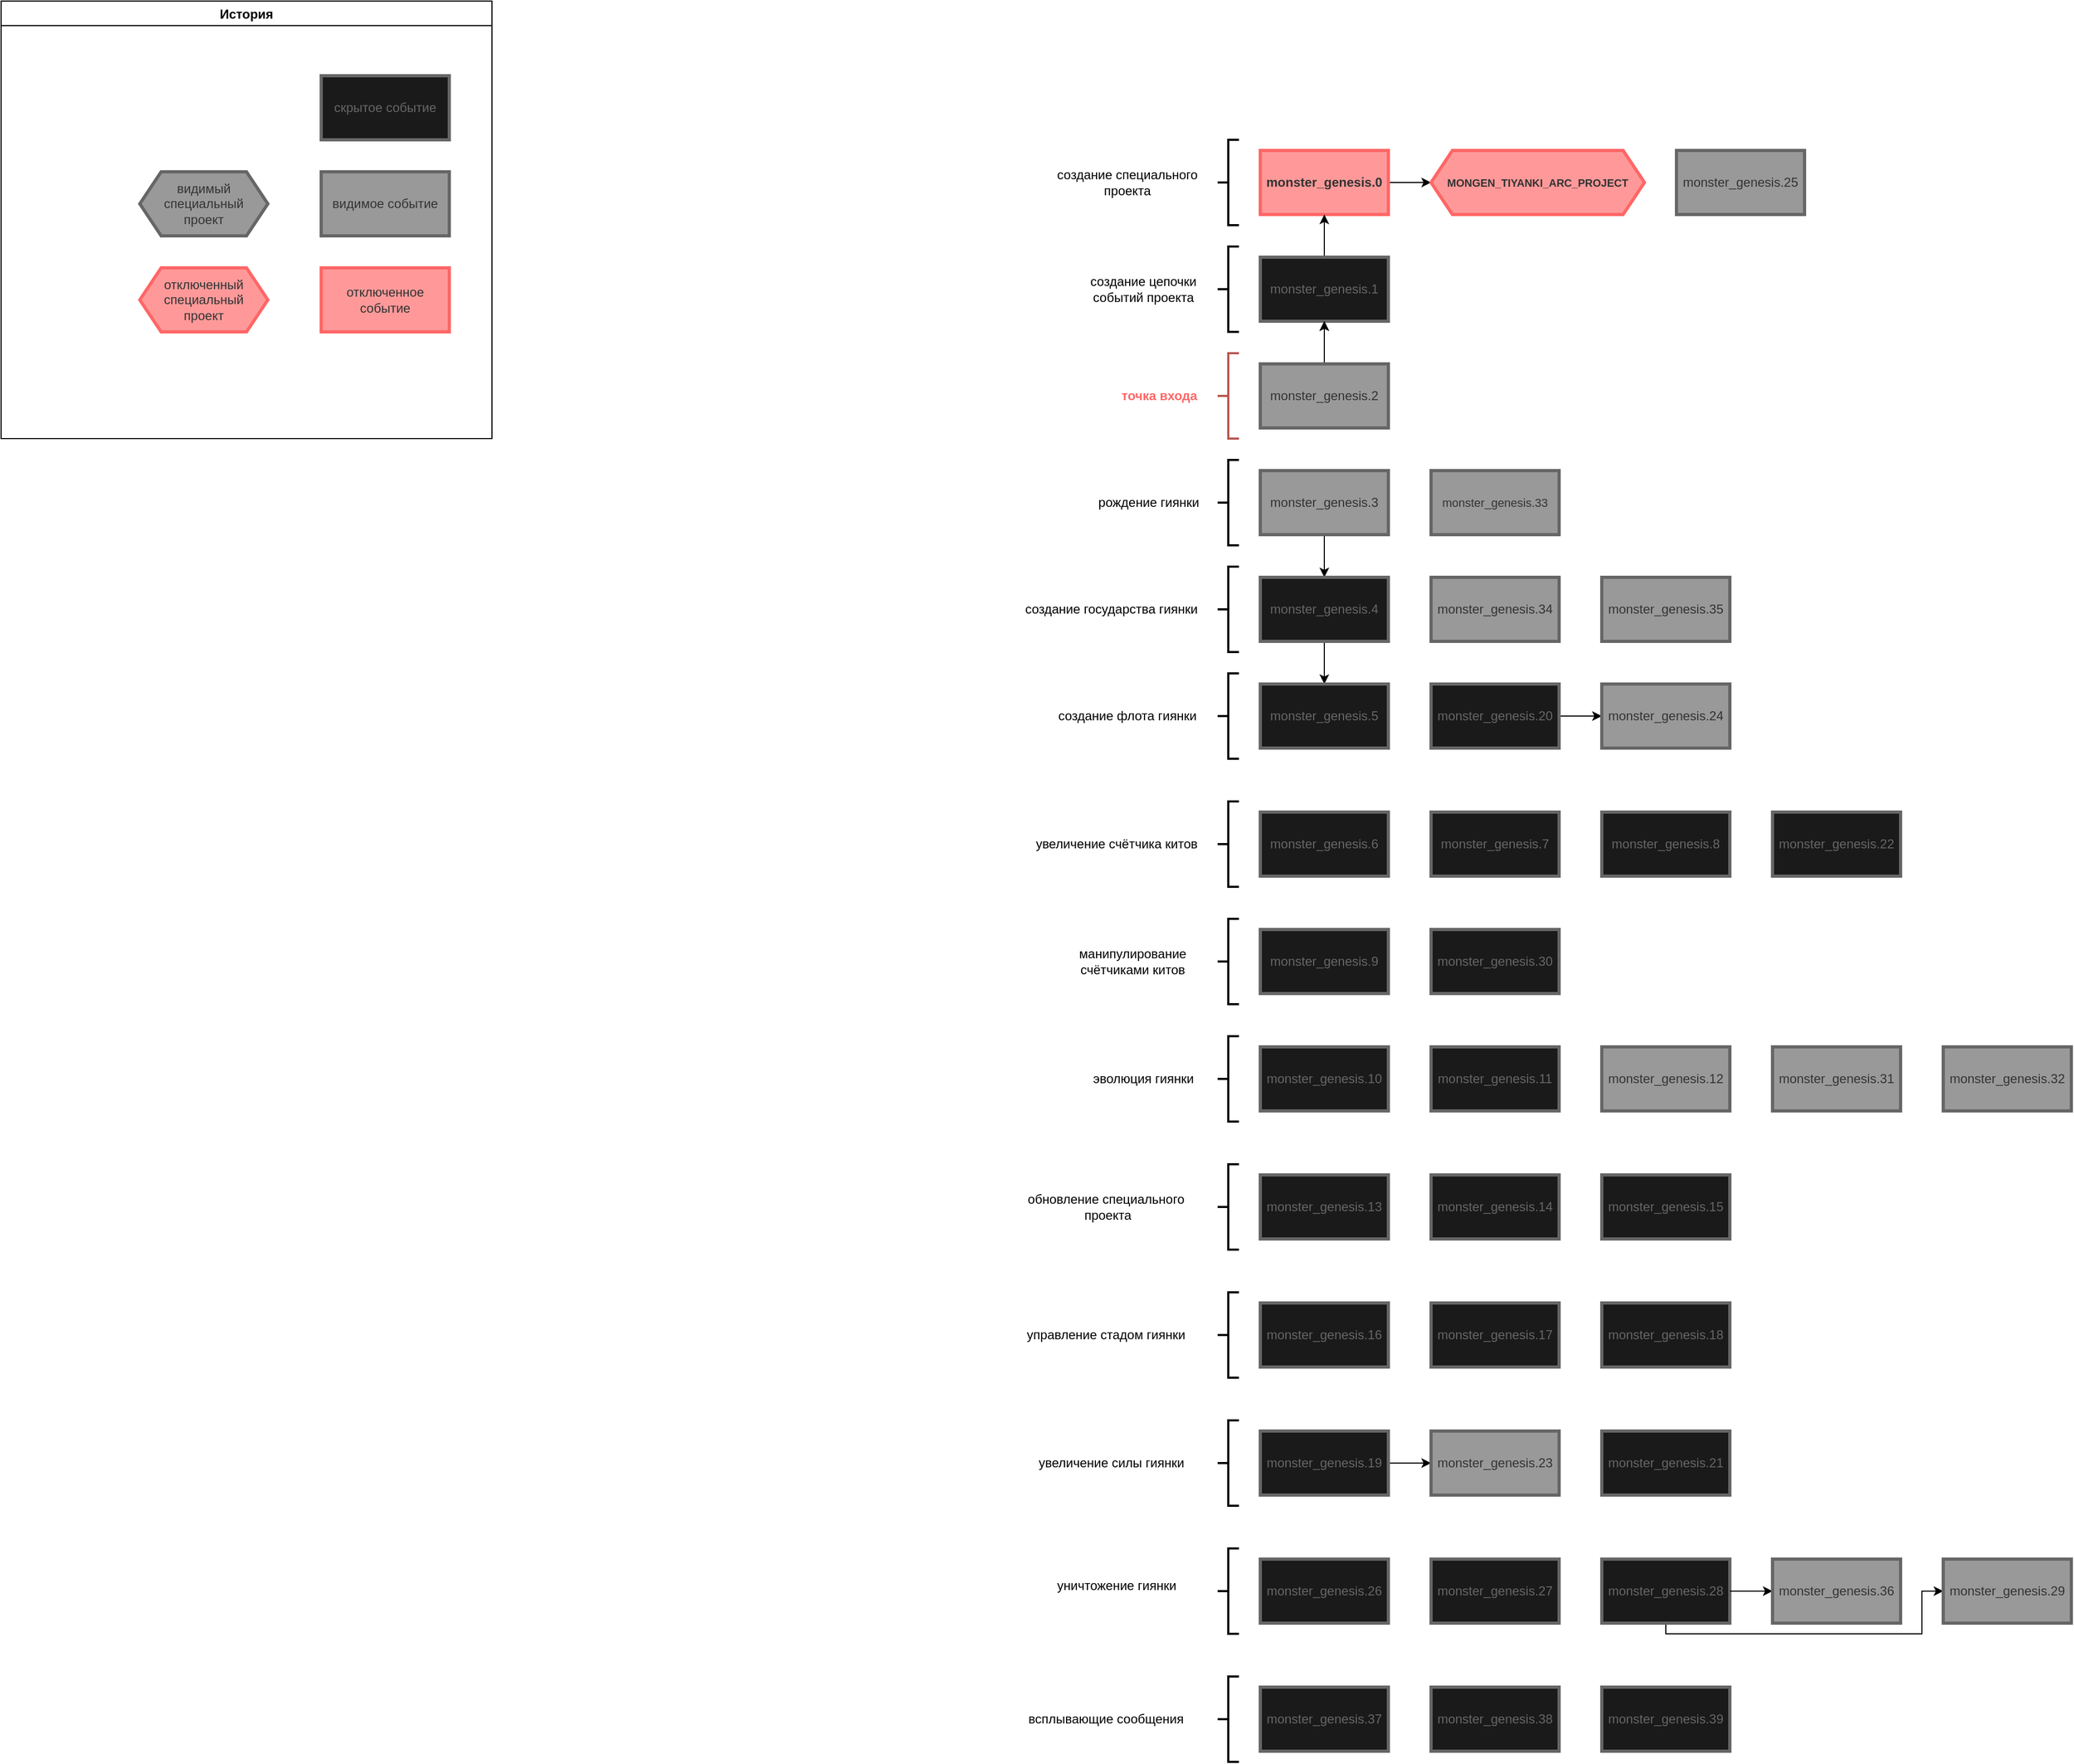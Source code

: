 <mxfile version="21.2.1" type="github">
  <diagram name="Page-1" id="_ViOMv9YvLKTItKcE3aO">
    <mxGraphModel dx="1838" dy="597" grid="1" gridSize="10" guides="1" tooltips="1" connect="1" arrows="1" fold="1" page="1" pageScale="1" pageWidth="850" pageHeight="1100" math="0" shadow="0">
      <root>
        <mxCell id="0" />
        <mxCell id="1" parent="0" />
        <mxCell id="SBqQF3lLg_DirTqzvueh-11" value="" style="edgeStyle=orthogonalEdgeStyle;rounded=0;orthogonalLoop=1;jettySize=auto;html=1;" parent="1" source="ty8lAIpCZy4D9RnfsmEh-1" target="SBqQF3lLg_DirTqzvueh-10" edge="1">
          <mxGeometry relative="1" as="geometry" />
        </mxCell>
        <mxCell id="ty8lAIpCZy4D9RnfsmEh-1" value="&lt;b&gt;monster_genesis.0&lt;/b&gt;" style="rounded=0;whiteSpace=wrap;html=1;fillColor=#FF9999;fontColor=#333333;strokeColor=#FF6666;glass=0;shadow=0;gradientColor=none;strokeWidth=3;" parent="1" vertex="1">
          <mxGeometry x="360" y="170" width="120" height="60" as="geometry" />
        </mxCell>
        <mxCell id="SBqQF3lLg_DirTqzvueh-3" value="" style="edgeStyle=orthogonalEdgeStyle;rounded=0;orthogonalLoop=1;jettySize=auto;html=1;endSize=6;jumpSize=6;" parent="1" source="ty8lAIpCZy4D9RnfsmEh-2" target="ty8lAIpCZy4D9RnfsmEh-1" edge="1">
          <mxGeometry relative="1" as="geometry" />
        </mxCell>
        <mxCell id="ty8lAIpCZy4D9RnfsmEh-2" value="&lt;div&gt;monster_genesis.1&lt;/div&gt;" style="whiteSpace=wrap;html=1;rounded=0;fillColor=#1A1A1A;strokeColor=#666666;fontColor=#666666;glass=0;shadow=0;gradientColor=none;strokeWidth=3;" parent="1" vertex="1">
          <mxGeometry x="360" y="270" width="120" height="60" as="geometry" />
        </mxCell>
        <mxCell id="SBqQF3lLg_DirTqzvueh-2" value="" style="edgeStyle=orthogonalEdgeStyle;rounded=0;orthogonalLoop=1;jettySize=auto;html=1;endSize=6;" parent="1" source="ty8lAIpCZy4D9RnfsmEh-8" target="ty8lAIpCZy4D9RnfsmEh-2" edge="1">
          <mxGeometry relative="1" as="geometry" />
        </mxCell>
        <mxCell id="SBqQF3lLg_DirTqzvueh-12" value="" style="edgeStyle=orthogonalEdgeStyle;rounded=0;orthogonalLoop=1;jettySize=auto;html=1;" parent="1" source="ty8lAIpCZy4D9RnfsmEh-8" target="ty8lAIpCZy4D9RnfsmEh-2" edge="1">
          <mxGeometry relative="1" as="geometry" />
        </mxCell>
        <mxCell id="ty8lAIpCZy4D9RnfsmEh-8" value="&lt;div&gt;monster_genesis.2&lt;/div&gt;" style="whiteSpace=wrap;html=1;fillColor=#999999;strokeColor=#666666;fontColor=#333333;rounded=0;glass=0;shadow=0;gradientColor=none;strokeWidth=3;" parent="1" vertex="1">
          <mxGeometry x="360" y="370" width="120" height="60" as="geometry" />
        </mxCell>
        <mxCell id="SBqQF3lLg_DirTqzvueh-10" value="&lt;font style=&quot;font-size: 10px;&quot;&gt;&lt;b&gt;MONGEN_TIYANKI_ARC_PROJECT&lt;/b&gt;&lt;/font&gt;" style="shape=hexagon;perimeter=hexagonPerimeter2;whiteSpace=wrap;html=1;fixedSize=1;fillColor=#FF9999;strokeColor=#FF6666;fontColor=#333333;rounded=0;glass=0;shadow=0;gradientColor=none;strokeWidth=3;" parent="1" vertex="1">
          <mxGeometry x="520" y="170" width="200" height="60" as="geometry" />
        </mxCell>
        <mxCell id="SBqQF3lLg_DirTqzvueh-16" value="" style="edgeStyle=orthogonalEdgeStyle;rounded=0;orthogonalLoop=1;jettySize=auto;html=1;" parent="1" source="SBqQF3lLg_DirTqzvueh-13" target="SBqQF3lLg_DirTqzvueh-15" edge="1">
          <mxGeometry relative="1" as="geometry" />
        </mxCell>
        <mxCell id="SBqQF3lLg_DirTqzvueh-13" value="&lt;div&gt;monster_genesis.3&lt;/div&gt;" style="whiteSpace=wrap;html=1;fillColor=#999999;strokeColor=#666666;fontColor=#333333;rounded=0;glass=0;shadow=0;gradientColor=none;strokeWidth=3;" parent="1" vertex="1">
          <mxGeometry x="360" y="470" width="120" height="60" as="geometry" />
        </mxCell>
        <mxCell id="SBqQF3lLg_DirTqzvueh-18" value="" style="edgeStyle=orthogonalEdgeStyle;rounded=0;orthogonalLoop=1;jettySize=auto;html=1;" parent="1" source="SBqQF3lLg_DirTqzvueh-15" target="SBqQF3lLg_DirTqzvueh-17" edge="1">
          <mxGeometry relative="1" as="geometry" />
        </mxCell>
        <mxCell id="SBqQF3lLg_DirTqzvueh-15" value="&lt;div&gt;monster_genesis.4&lt;/div&gt;" style="whiteSpace=wrap;html=1;fillColor=#1A1A1A;strokeColor=#666666;fontColor=#666666;rounded=0;glass=0;shadow=0;gradientColor=none;strokeWidth=3;" parent="1" vertex="1">
          <mxGeometry x="360" y="570" width="120" height="60" as="geometry" />
        </mxCell>
        <mxCell id="SBqQF3lLg_DirTqzvueh-17" value="&lt;div&gt;monster_genesis.5&lt;/div&gt;" style="whiteSpace=wrap;html=1;fillColor=#1A1A1A;strokeColor=#666666;fontColor=#666666;rounded=0;glass=0;shadow=0;gradientColor=none;strokeWidth=3;" parent="1" vertex="1">
          <mxGeometry x="360" y="670" width="120" height="60" as="geometry" />
        </mxCell>
        <mxCell id="SBqQF3lLg_DirTqzvueh-22" value="История" style="swimlane;" parent="1" vertex="1">
          <mxGeometry x="-820" y="30" width="460" height="410" as="geometry">
            <mxRectangle x="-820" y="30" width="90" height="30" as="alternateBounds" />
          </mxGeometry>
        </mxCell>
        <mxCell id="ty8lAIpCZy4D9RnfsmEh-4" value="скрытое событие" style="whiteSpace=wrap;html=1;fillColor=#1A1A1A;strokeColor=#666666;fontColor=#666666;rounded=0;glass=0;shadow=0;gradientColor=none;strokeWidth=3;" parent="SBqQF3lLg_DirTqzvueh-22" vertex="1">
          <mxGeometry x="300" y="70" width="120" height="60" as="geometry" />
        </mxCell>
        <mxCell id="ty8lAIpCZy4D9RnfsmEh-6" value="видимое событие" style="whiteSpace=wrap;html=1;fillColor=#999999;strokeColor=#666666;fontColor=#333333;rounded=0;strokeWidth=3;" parent="SBqQF3lLg_DirTqzvueh-22" vertex="1">
          <mxGeometry x="300" y="160" width="120" height="60" as="geometry" />
        </mxCell>
        <mxCell id="SBqQF3lLg_DirTqzvueh-4" value="отключенное событие" style="whiteSpace=wrap;html=1;fillColor=#FF9999;strokeColor=#FF6666;fontColor=#333333;rounded=0;strokeWidth=3;" parent="SBqQF3lLg_DirTqzvueh-22" vertex="1">
          <mxGeometry x="300" y="250" width="120" height="60" as="geometry" />
        </mxCell>
        <mxCell id="SBqQF3lLg_DirTqzvueh-8" value="&lt;div&gt;видимый специальный &lt;br&gt;&lt;/div&gt;&lt;div&gt;проект&lt;/div&gt;" style="shape=hexagon;perimeter=hexagonPerimeter2;whiteSpace=wrap;html=1;fixedSize=1;fillColor=#999999;strokeColor=#666666;fontColor=#333333;rounded=0;glass=0;shadow=0;gradientColor=none;strokeWidth=3;" parent="SBqQF3lLg_DirTqzvueh-22" vertex="1">
          <mxGeometry x="130" y="160" width="120" height="60" as="geometry" />
        </mxCell>
        <mxCell id="SBqQF3lLg_DirTqzvueh-19" value="&lt;div&gt;отключенный специальный &lt;br&gt;&lt;/div&gt;&lt;div&gt;проект&lt;/div&gt;" style="shape=hexagon;perimeter=hexagonPerimeter2;whiteSpace=wrap;html=1;fixedSize=1;fillColor=#FF9999;strokeColor=#FF6666;fontColor=#333333;rounded=0;glass=0;shadow=0;gradientColor=none;strokeWidth=3;" parent="SBqQF3lLg_DirTqzvueh-22" vertex="1">
          <mxGeometry x="130" y="250" width="120" height="60" as="geometry" />
        </mxCell>
        <mxCell id="SBqQF3lLg_DirTqzvueh-23" value="&lt;div&gt;monster_genesis.6&lt;/div&gt;" style="whiteSpace=wrap;html=1;fillColor=#1A1A1A;strokeColor=#666666;fontColor=#666666;rounded=0;glass=0;shadow=0;gradientColor=none;strokeWidth=3;" parent="1" vertex="1">
          <mxGeometry x="360" y="790" width="120" height="60" as="geometry" />
        </mxCell>
        <mxCell id="SBqQF3lLg_DirTqzvueh-25" value="&lt;div&gt;monster_genesis.7&lt;/div&gt;" style="whiteSpace=wrap;html=1;fillColor=#1A1A1A;strokeColor=#666666;fontColor=#666666;rounded=0;glass=0;shadow=0;gradientColor=none;strokeWidth=3;" parent="1" vertex="1">
          <mxGeometry x="520" y="790" width="120" height="60" as="geometry" />
        </mxCell>
        <mxCell id="SBqQF3lLg_DirTqzvueh-27" value="&lt;div&gt;monster_genesis.8&lt;/div&gt;" style="whiteSpace=wrap;html=1;fillColor=#1A1A1A;strokeColor=#666666;fontColor=#666666;rounded=0;glass=0;shadow=0;gradientColor=none;strokeWidth=3;" parent="1" vertex="1">
          <mxGeometry x="680" y="790" width="120" height="60" as="geometry" />
        </mxCell>
        <mxCell id="SBqQF3lLg_DirTqzvueh-29" value="&lt;div&gt;monster_genesis.9&lt;/div&gt;" style="whiteSpace=wrap;html=1;fillColor=#1A1A1A;strokeColor=#666666;fontColor=#666666;rounded=0;glass=0;shadow=0;gradientColor=none;strokeWidth=3;" parent="1" vertex="1">
          <mxGeometry x="360" y="900" width="120" height="60" as="geometry" />
        </mxCell>
        <mxCell id="SBqQF3lLg_DirTqzvueh-31" value="&lt;div&gt;monster_genesis.10&lt;/div&gt;" style="whiteSpace=wrap;html=1;fillColor=#1A1A1A;strokeColor=#666666;fontColor=#666666;rounded=0;glass=0;shadow=0;gradientColor=none;strokeWidth=3;" parent="1" vertex="1">
          <mxGeometry x="360" y="1010" width="120" height="60" as="geometry" />
        </mxCell>
        <mxCell id="SBqQF3lLg_DirTqzvueh-33" value="&lt;div&gt;monster_genesis.11&lt;/div&gt;" style="whiteSpace=wrap;html=1;fillColor=#1A1A1A;strokeColor=#666666;fontColor=#666666;rounded=0;glass=0;shadow=0;gradientColor=none;strokeWidth=3;" parent="1" vertex="1">
          <mxGeometry x="520" y="1010" width="120" height="60" as="geometry" />
        </mxCell>
        <mxCell id="SBqQF3lLg_DirTqzvueh-35" value="" style="strokeWidth=2;html=1;shape=mxgraph.flowchart.annotation_2;align=left;labelPosition=right;pointerEvents=1;" parent="1" vertex="1">
          <mxGeometry x="320" y="780" width="20" height="80" as="geometry" />
        </mxCell>
        <mxCell id="SBqQF3lLg_DirTqzvueh-36" value="&lt;div&gt;увеличение счётчика китов&lt;/div&gt;" style="text;html=1;align=center;verticalAlign=middle;resizable=0;points=[];autosize=1;strokeColor=none;fillColor=none;" parent="1" vertex="1">
          <mxGeometry x="140" y="805" width="170" height="30" as="geometry" />
        </mxCell>
        <mxCell id="SBqQF3lLg_DirTqzvueh-41" value="" style="strokeWidth=2;html=1;shape=mxgraph.flowchart.annotation_2;align=left;labelPosition=right;pointerEvents=1;" parent="1" vertex="1">
          <mxGeometry x="320" y="890" width="20" height="80" as="geometry" />
        </mxCell>
        <mxCell id="SBqQF3lLg_DirTqzvueh-42" value="&lt;div&gt;манипулирование &lt;br&gt;&lt;/div&gt;&lt;div&gt;счётчиками китов&lt;/div&gt;" style="text;html=1;align=center;verticalAlign=middle;resizable=0;points=[];autosize=1;strokeColor=none;fillColor=none;" parent="1" vertex="1">
          <mxGeometry x="180" y="910" width="120" height="40" as="geometry" />
        </mxCell>
        <mxCell id="SBqQF3lLg_DirTqzvueh-43" value="" style="strokeWidth=2;html=1;shape=mxgraph.flowchart.annotation_2;align=left;labelPosition=right;pointerEvents=1;fillColor=#f8cecc;strokeColor=#b85450;" parent="1" vertex="1">
          <mxGeometry x="320" y="360" width="20" height="80" as="geometry" />
        </mxCell>
        <mxCell id="SBqQF3lLg_DirTqzvueh-44" value="точка входа" style="text;html=1;align=center;verticalAlign=middle;resizable=0;points=[];autosize=1;strokeColor=none;fillColor=none;fontStyle=1;fontSize=12;fontColor=#FF6666;" parent="1" vertex="1">
          <mxGeometry x="220" y="385" width="90" height="30" as="geometry" />
        </mxCell>
        <mxCell id="SBqQF3lLg_DirTqzvueh-45" value="" style="strokeWidth=2;html=1;shape=mxgraph.flowchart.annotation_2;align=left;labelPosition=right;pointerEvents=1;" parent="1" vertex="1">
          <mxGeometry x="320" y="1000" width="20" height="80" as="geometry" />
        </mxCell>
        <mxCell id="SBqQF3lLg_DirTqzvueh-46" value="эволюция гиянки" style="text;html=1;align=center;verticalAlign=middle;resizable=0;points=[];autosize=1;strokeColor=none;fillColor=none;" parent="1" vertex="1">
          <mxGeometry x="190" y="1025" width="120" height="30" as="geometry" />
        </mxCell>
        <mxCell id="SBqQF3lLg_DirTqzvueh-47" value="" style="strokeWidth=2;html=1;shape=mxgraph.flowchart.annotation_2;align=left;labelPosition=right;pointerEvents=1;" parent="1" vertex="1">
          <mxGeometry x="320" y="460" width="20" height="80" as="geometry" />
        </mxCell>
        <mxCell id="SBqQF3lLg_DirTqzvueh-48" value="рождение гиянки" style="text;html=1;align=center;verticalAlign=middle;resizable=0;points=[];autosize=1;strokeColor=none;fillColor=none;" parent="1" vertex="1">
          <mxGeometry x="200" y="485" width="110" height="30" as="geometry" />
        </mxCell>
        <mxCell id="SBqQF3lLg_DirTqzvueh-49" value="" style="strokeWidth=2;html=1;shape=mxgraph.flowchart.annotation_2;align=left;labelPosition=right;pointerEvents=1;" parent="1" vertex="1">
          <mxGeometry x="320" y="560" width="20" height="80" as="geometry" />
        </mxCell>
        <mxCell id="SBqQF3lLg_DirTqzvueh-50" value="создание государства гиянки" style="text;html=1;align=center;verticalAlign=middle;resizable=0;points=[];autosize=1;strokeColor=none;fillColor=none;" parent="1" vertex="1">
          <mxGeometry x="130" y="585" width="180" height="30" as="geometry" />
        </mxCell>
        <mxCell id="SBqQF3lLg_DirTqzvueh-51" value="" style="strokeWidth=2;html=1;shape=mxgraph.flowchart.annotation_2;align=left;labelPosition=right;pointerEvents=1;" parent="1" vertex="1">
          <mxGeometry x="320" y="660" width="20" height="80" as="geometry" />
        </mxCell>
        <mxCell id="SBqQF3lLg_DirTqzvueh-52" value="создание флота гиянки" style="text;html=1;align=center;verticalAlign=middle;resizable=0;points=[];autosize=1;strokeColor=none;fillColor=none;" parent="1" vertex="1">
          <mxGeometry x="160" y="685" width="150" height="30" as="geometry" />
        </mxCell>
        <mxCell id="SBqQF3lLg_DirTqzvueh-53" value="" style="strokeWidth=2;html=1;shape=mxgraph.flowchart.annotation_2;align=left;labelPosition=right;pointerEvents=1;" parent="1" vertex="1">
          <mxGeometry x="320" y="260" width="20" height="80" as="geometry" />
        </mxCell>
        <mxCell id="SBqQF3lLg_DirTqzvueh-54" value="&lt;div&gt;создание цепочки &lt;br&gt;&lt;/div&gt;&lt;div&gt;событий проекта&lt;br&gt;&lt;/div&gt;" style="text;html=1;align=center;verticalAlign=middle;resizable=0;points=[];autosize=1;strokeColor=none;fillColor=none;" parent="1" vertex="1">
          <mxGeometry x="190" y="280" width="120" height="40" as="geometry" />
        </mxCell>
        <mxCell id="SBqQF3lLg_DirTqzvueh-55" value="" style="strokeWidth=2;html=1;shape=mxgraph.flowchart.annotation_2;align=left;labelPosition=right;pointerEvents=1;" parent="1" vertex="1">
          <mxGeometry x="320" y="160" width="20" height="80" as="geometry" />
        </mxCell>
        <mxCell id="SBqQF3lLg_DirTqzvueh-56" value="&lt;div&gt;создание специального &lt;br&gt;&lt;/div&gt;&lt;div&gt;проекта&lt;/div&gt;" style="text;html=1;align=center;verticalAlign=middle;resizable=0;points=[];autosize=1;strokeColor=none;fillColor=none;" parent="1" vertex="1">
          <mxGeometry x="160" y="180" width="150" height="40" as="geometry" />
        </mxCell>
        <mxCell id="SBqQF3lLg_DirTqzvueh-57" value="&lt;div&gt;monster_genesis.12&lt;/div&gt;" style="whiteSpace=wrap;html=1;fillColor=#999999;strokeColor=#666666;fontColor=#333333;rounded=0;glass=0;shadow=0;gradientColor=none;strokeWidth=3;" parent="1" vertex="1">
          <mxGeometry x="680" y="1010" width="120" height="60" as="geometry" />
        </mxCell>
        <mxCell id="SBqQF3lLg_DirTqzvueh-61" value="&lt;div&gt;monster_genesis.13&lt;/div&gt;" style="whiteSpace=wrap;html=1;fillColor=#1A1A1A;strokeColor=#666666;fontColor=#666666;rounded=0;glass=0;shadow=0;gradientColor=none;strokeWidth=3;" parent="1" vertex="1">
          <mxGeometry x="360" y="1130" width="120" height="60" as="geometry" />
        </mxCell>
        <mxCell id="SBqQF3lLg_DirTqzvueh-64" value="" style="strokeWidth=2;html=1;shape=mxgraph.flowchart.annotation_2;align=left;labelPosition=right;pointerEvents=1;" parent="1" vertex="1">
          <mxGeometry x="320" y="1120" width="20" height="80" as="geometry" />
        </mxCell>
        <mxCell id="SBqQF3lLg_DirTqzvueh-65" value="&lt;div&gt;обновление специального&lt;/div&gt;&lt;div&gt;&amp;nbsp;проекта&lt;/div&gt;" style="text;html=1;align=center;verticalAlign=middle;resizable=0;points=[];autosize=1;strokeColor=none;fillColor=none;" parent="1" vertex="1">
          <mxGeometry x="130" y="1140" width="170" height="40" as="geometry" />
        </mxCell>
        <mxCell id="SBqQF3lLg_DirTqzvueh-66" value="&lt;div&gt;monster_genesis.14&lt;/div&gt;" style="whiteSpace=wrap;html=1;fillColor=#1A1A1A;strokeColor=#666666;fontColor=#666666;rounded=0;glass=0;shadow=0;gradientColor=none;strokeWidth=3;" parent="1" vertex="1">
          <mxGeometry x="520" y="1130" width="120" height="60" as="geometry" />
        </mxCell>
        <mxCell id="SBqQF3lLg_DirTqzvueh-68" value="&lt;div&gt;monster_genesis.15&lt;/div&gt;" style="whiteSpace=wrap;html=1;fillColor=#1A1A1A;strokeColor=#666666;fontColor=#666666;rounded=0;glass=0;shadow=0;gradientColor=none;strokeWidth=3;" parent="1" vertex="1">
          <mxGeometry x="680" y="1130" width="120" height="60" as="geometry" />
        </mxCell>
        <mxCell id="SBqQF3lLg_DirTqzvueh-70" value="&lt;div&gt;monster_genesis.16&lt;/div&gt;" style="whiteSpace=wrap;html=1;fillColor=#1A1A1A;strokeColor=#666666;fontColor=#666666;rounded=0;glass=0;shadow=0;gradientColor=none;strokeWidth=3;" parent="1" vertex="1">
          <mxGeometry x="360" y="1250" width="120" height="60" as="geometry" />
        </mxCell>
        <mxCell id="SBqQF3lLg_DirTqzvueh-72" value="" style="strokeWidth=2;html=1;shape=mxgraph.flowchart.annotation_2;align=left;labelPosition=right;pointerEvents=1;" parent="1" vertex="1">
          <mxGeometry x="320" y="1240" width="20" height="80" as="geometry" />
        </mxCell>
        <mxCell id="SBqQF3lLg_DirTqzvueh-73" value="управление стадом гиянки" style="text;html=1;align=center;verticalAlign=middle;resizable=0;points=[];autosize=1;strokeColor=none;fillColor=none;" parent="1" vertex="1">
          <mxGeometry x="130" y="1265" width="170" height="30" as="geometry" />
        </mxCell>
        <mxCell id="SBqQF3lLg_DirTqzvueh-74" value="&lt;div&gt;monster_genesis.17&lt;/div&gt;" style="whiteSpace=wrap;html=1;fillColor=#1A1A1A;strokeColor=#666666;fontColor=#666666;rounded=0;glass=0;shadow=0;gradientColor=none;strokeWidth=3;" parent="1" vertex="1">
          <mxGeometry x="520" y="1250" width="120" height="60" as="geometry" />
        </mxCell>
        <mxCell id="SBqQF3lLg_DirTqzvueh-76" value="&lt;div&gt;monster_genesis.18&lt;/div&gt;" style="whiteSpace=wrap;html=1;fillColor=#1A1A1A;strokeColor=#666666;fontColor=#666666;rounded=0;glass=0;shadow=0;gradientColor=none;strokeWidth=3;" parent="1" vertex="1">
          <mxGeometry x="680" y="1250" width="120" height="60" as="geometry" />
        </mxCell>
        <mxCell id="SBqQF3lLg_DirTqzvueh-83" value="" style="edgeStyle=orthogonalEdgeStyle;rounded=0;orthogonalLoop=1;jettySize=auto;html=1;" parent="1" source="SBqQF3lLg_DirTqzvueh-78" target="SBqQF3lLg_DirTqzvueh-82" edge="1">
          <mxGeometry relative="1" as="geometry" />
        </mxCell>
        <mxCell id="SBqQF3lLg_DirTqzvueh-78" value="&lt;div&gt;monster_genesis.19&lt;/div&gt;" style="whiteSpace=wrap;html=1;fillColor=#1A1A1A;strokeColor=#666666;fontColor=#666666;rounded=0;glass=0;shadow=0;gradientColor=none;strokeWidth=3;" parent="1" vertex="1">
          <mxGeometry x="360" y="1370" width="120" height="60" as="geometry" />
        </mxCell>
        <mxCell id="SBqQF3lLg_DirTqzvueh-80" value="" style="strokeWidth=2;html=1;shape=mxgraph.flowchart.annotation_2;align=left;labelPosition=right;pointerEvents=1;" parent="1" vertex="1">
          <mxGeometry x="320" y="1360" width="20" height="80" as="geometry" />
        </mxCell>
        <mxCell id="SBqQF3lLg_DirTqzvueh-81" value="увеличение силы гиянки" style="text;html=1;align=center;verticalAlign=middle;resizable=0;points=[];autosize=1;strokeColor=none;fillColor=none;" parent="1" vertex="1">
          <mxGeometry x="140" y="1385" width="160" height="30" as="geometry" />
        </mxCell>
        <mxCell id="SBqQF3lLg_DirTqzvueh-82" value="&lt;div&gt;monster_genesis.23&lt;/div&gt;" style="whiteSpace=wrap;html=1;fillColor=#999999;strokeColor=#666666;fontColor=#333333;rounded=0;glass=0;shadow=0;gradientColor=none;strokeWidth=3;" parent="1" vertex="1">
          <mxGeometry x="520" y="1370" width="120" height="60" as="geometry" />
        </mxCell>
        <mxCell id="SBqQF3lLg_DirTqzvueh-88" value="" style="edgeStyle=orthogonalEdgeStyle;rounded=0;orthogonalLoop=1;jettySize=auto;html=1;" parent="1" source="SBqQF3lLg_DirTqzvueh-85" target="SBqQF3lLg_DirTqzvueh-87" edge="1">
          <mxGeometry relative="1" as="geometry" />
        </mxCell>
        <mxCell id="SBqQF3lLg_DirTqzvueh-85" value="&lt;div&gt;monster_genesis.20&lt;/div&gt;" style="whiteSpace=wrap;html=1;fillColor=#1A1A1A;strokeColor=#666666;fontColor=#666666;rounded=0;glass=0;shadow=0;gradientColor=none;strokeWidth=3;" parent="1" vertex="1">
          <mxGeometry x="520" y="670" width="120" height="60" as="geometry" />
        </mxCell>
        <mxCell id="SBqQF3lLg_DirTqzvueh-87" value="&lt;div&gt;monster_genesis.24&lt;/div&gt;" style="whiteSpace=wrap;html=1;fillColor=#999999;strokeColor=#666666;fontColor=#333333;rounded=0;glass=0;shadow=0;gradientColor=none;strokeWidth=3;" parent="1" vertex="1">
          <mxGeometry x="680" y="670" width="120" height="60" as="geometry" />
        </mxCell>
        <mxCell id="SBqQF3lLg_DirTqzvueh-89" value="&lt;div&gt;monster_genesis.21&lt;/div&gt;" style="whiteSpace=wrap;html=1;fillColor=#1A1A1A;strokeColor=#666666;fontColor=#666666;rounded=0;glass=0;shadow=0;gradientColor=none;strokeWidth=3;" parent="1" vertex="1">
          <mxGeometry x="680" y="1370" width="120" height="60" as="geometry" />
        </mxCell>
        <mxCell id="SBqQF3lLg_DirTqzvueh-91" value="&lt;div&gt;monster_genesis.22&lt;/div&gt;" style="whiteSpace=wrap;html=1;fillColor=#1A1A1A;strokeColor=#666666;fontColor=#666666;rounded=0;glass=0;shadow=0;gradientColor=none;strokeWidth=3;" parent="1" vertex="1">
          <mxGeometry x="840" y="790" width="120" height="60" as="geometry" />
        </mxCell>
        <mxCell id="SBqQF3lLg_DirTqzvueh-93" value="monster_genesis.25" style="whiteSpace=wrap;html=1;fillColor=#999999;strokeColor=#666666;fontColor=#333333;rounded=0;glass=0;shadow=0;gradientColor=none;strokeWidth=3;" parent="1" vertex="1">
          <mxGeometry x="750" y="170" width="120" height="60" as="geometry" />
        </mxCell>
        <mxCell id="SBqQF3lLg_DirTqzvueh-95" value="&lt;div&gt;monster_genesis.26&lt;/div&gt;" style="whiteSpace=wrap;html=1;fillColor=#1A1A1A;strokeColor=#666666;fontColor=#666666;rounded=0;glass=0;shadow=0;gradientColor=none;strokeWidth=3;" parent="1" vertex="1">
          <mxGeometry x="360" y="1490" width="120" height="60" as="geometry" />
        </mxCell>
        <mxCell id="SBqQF3lLg_DirTqzvueh-97" value="" style="strokeWidth=2;html=1;shape=mxgraph.flowchart.annotation_2;align=left;labelPosition=right;pointerEvents=1;" parent="1" vertex="1">
          <mxGeometry x="320" y="1480" width="20" height="80" as="geometry" />
        </mxCell>
        <mxCell id="SBqQF3lLg_DirTqzvueh-98" value="уничтожение гиянки" style="text;html=1;align=center;verticalAlign=middle;resizable=0;points=[];autosize=1;strokeColor=none;fillColor=none;" parent="1" vertex="1">
          <mxGeometry x="160" y="1500" width="130" height="30" as="geometry" />
        </mxCell>
        <mxCell id="SBqQF3lLg_DirTqzvueh-99" value="&lt;div&gt;monster_genesis.27&lt;/div&gt;" style="whiteSpace=wrap;html=1;fillColor=#1A1A1A;strokeColor=#666666;fontColor=#666666;rounded=0;glass=0;shadow=0;gradientColor=none;strokeWidth=3;" parent="1" vertex="1">
          <mxGeometry x="520" y="1490" width="120" height="60" as="geometry" />
        </mxCell>
        <mxCell id="SBqQF3lLg_DirTqzvueh-109" style="edgeStyle=orthogonalEdgeStyle;rounded=0;orthogonalLoop=1;jettySize=auto;html=1;exitX=0.5;exitY=1;exitDx=0;exitDy=0;entryX=0;entryY=0.5;entryDx=0;entryDy=0;" parent="1" source="SBqQF3lLg_DirTqzvueh-101" target="SBqQF3lLg_DirTqzvueh-103" edge="1">
          <mxGeometry relative="1" as="geometry">
            <Array as="points">
              <mxPoint x="740" y="1560" />
              <mxPoint x="980" y="1560" />
              <mxPoint x="980" y="1520" />
            </Array>
          </mxGeometry>
        </mxCell>
        <mxCell id="SBqQF3lLg_DirTqzvueh-101" value="&lt;div&gt;monster_genesis.28&lt;/div&gt;" style="whiteSpace=wrap;html=1;fillColor=#1A1A1A;strokeColor=#666666;fontColor=#666666;rounded=0;glass=0;shadow=0;gradientColor=none;strokeWidth=3;" parent="1" vertex="1">
          <mxGeometry x="680" y="1490" width="120" height="60" as="geometry" />
        </mxCell>
        <mxCell id="SBqQF3lLg_DirTqzvueh-103" value="&lt;div&gt;monster_genesis.29&lt;/div&gt;" style="whiteSpace=wrap;html=1;fillColor=#999999;strokeColor=#666666;fontColor=#333333;rounded=0;glass=0;shadow=0;gradientColor=none;strokeWidth=3;" parent="1" vertex="1">
          <mxGeometry x="1000" y="1490" width="120" height="60" as="geometry" />
        </mxCell>
        <mxCell id="SBqQF3lLg_DirTqzvueh-108" value="" style="edgeStyle=orthogonalEdgeStyle;rounded=0;orthogonalLoop=1;jettySize=auto;html=1;" parent="1" source="SBqQF3lLg_DirTqzvueh-101" target="SBqQF3lLg_DirTqzvueh-105" edge="1">
          <mxGeometry relative="1" as="geometry">
            <mxPoint x="800" y="1520" as="sourcePoint" />
            <mxPoint x="1040" y="1560" as="targetPoint" />
          </mxGeometry>
        </mxCell>
        <mxCell id="SBqQF3lLg_DirTqzvueh-105" value="&lt;div&gt;monster_genesis.36&lt;/div&gt;" style="whiteSpace=wrap;html=1;fillColor=#999999;strokeColor=#666666;fontColor=#333333;rounded=0;glass=0;shadow=0;gradientColor=none;strokeWidth=3;" parent="1" vertex="1">
          <mxGeometry x="840" y="1490" width="120" height="60" as="geometry" />
        </mxCell>
        <mxCell id="SBqQF3lLg_DirTqzvueh-110" value="&lt;div&gt;monster_genesis.30&lt;/div&gt;" style="whiteSpace=wrap;html=1;fillColor=#1A1A1A;strokeColor=#666666;fontColor=#666666;rounded=0;glass=0;shadow=0;gradientColor=none;strokeWidth=3;" parent="1" vertex="1">
          <mxGeometry x="520" y="900" width="120" height="60" as="geometry" />
        </mxCell>
        <mxCell id="SBqQF3lLg_DirTqzvueh-112" value="&lt;div&gt;monster_genesis.31&lt;/div&gt;" style="whiteSpace=wrap;html=1;fillColor=#999999;strokeColor=#666666;fontColor=#333333;rounded=0;glass=0;shadow=0;gradientColor=none;strokeWidth=3;" parent="1" vertex="1">
          <mxGeometry x="840" y="1010" width="120" height="60" as="geometry" />
        </mxCell>
        <mxCell id="SBqQF3lLg_DirTqzvueh-114" value="&lt;div&gt;monster_genesis.32&lt;/div&gt;" style="whiteSpace=wrap;html=1;fillColor=#999999;strokeColor=#666666;fontColor=#333333;rounded=0;glass=0;shadow=0;gradientColor=none;strokeWidth=3;" parent="1" vertex="1">
          <mxGeometry x="1000" y="1010" width="120" height="60" as="geometry" />
        </mxCell>
        <mxCell id="SBqQF3lLg_DirTqzvueh-116" value="&lt;div style=&quot;font-size: 11px;&quot;&gt;&lt;font style=&quot;font-size: 11px;&quot;&gt;monster_genesis.33&lt;/font&gt;&lt;/div&gt;" style="whiteSpace=wrap;html=1;fillColor=#999999;strokeColor=#666666;fontColor=#333333;rounded=0;glass=0;shadow=0;gradientColor=none;strokeWidth=3;" parent="1" vertex="1">
          <mxGeometry x="520" y="470" width="120" height="60" as="geometry" />
        </mxCell>
        <mxCell id="SBqQF3lLg_DirTqzvueh-118" value="&lt;div&gt;monster_genesis.34&lt;/div&gt;" style="whiteSpace=wrap;html=1;fillColor=#999999;strokeColor=#666666;fontColor=#333333;rounded=0;glass=0;shadow=0;gradientColor=none;strokeWidth=3;" parent="1" vertex="1">
          <mxGeometry x="520" y="570" width="120" height="60" as="geometry" />
        </mxCell>
        <mxCell id="SBqQF3lLg_DirTqzvueh-120" value="&lt;div&gt;monster_genesis.35&lt;/div&gt;" style="whiteSpace=wrap;html=1;fillColor=#999999;strokeColor=#666666;fontColor=#333333;rounded=0;glass=0;shadow=0;gradientColor=none;strokeWidth=3;" parent="1" vertex="1">
          <mxGeometry x="680" y="570" width="120" height="60" as="geometry" />
        </mxCell>
        <mxCell id="SBqQF3lLg_DirTqzvueh-122" value="&lt;div&gt;monster_genesis.37&lt;/div&gt;" style="whiteSpace=wrap;html=1;fillColor=#1A1A1A;strokeColor=#666666;fontColor=#666666;rounded=0;glass=0;shadow=0;gradientColor=none;strokeWidth=3;" parent="1" vertex="1">
          <mxGeometry x="360" y="1610" width="120" height="60" as="geometry" />
        </mxCell>
        <mxCell id="SBqQF3lLg_DirTqzvueh-124" value="&lt;div&gt;monster_genesis.38&lt;/div&gt;" style="whiteSpace=wrap;html=1;fillColor=#1A1A1A;strokeColor=#666666;fontColor=#666666;rounded=0;glass=0;shadow=0;gradientColor=none;strokeWidth=3;" parent="1" vertex="1">
          <mxGeometry x="520" y="1610" width="120" height="60" as="geometry" />
        </mxCell>
        <mxCell id="SBqQF3lLg_DirTqzvueh-126" value="" style="strokeWidth=2;html=1;shape=mxgraph.flowchart.annotation_2;align=left;labelPosition=right;pointerEvents=1;" parent="1" vertex="1">
          <mxGeometry x="320" y="1600" width="20" height="80" as="geometry" />
        </mxCell>
        <mxCell id="SBqQF3lLg_DirTqzvueh-127" value="всплывающие сообщения" style="text;html=1;align=center;verticalAlign=middle;resizable=0;points=[];autosize=1;strokeColor=none;fillColor=none;" parent="1" vertex="1">
          <mxGeometry x="130" y="1625" width="170" height="30" as="geometry" />
        </mxCell>
        <mxCell id="JDoxlN7U1lCP0kAiubZi-1" value="&lt;div&gt;monster_genesis.39&lt;/div&gt;" style="whiteSpace=wrap;html=1;fillColor=#1A1A1A;strokeColor=#666666;fontColor=#666666;rounded=0;glass=0;shadow=0;gradientColor=none;strokeWidth=3;" vertex="1" parent="1">
          <mxGeometry x="680" y="1610" width="120" height="60" as="geometry" />
        </mxCell>
      </root>
    </mxGraphModel>
  </diagram>
</mxfile>
